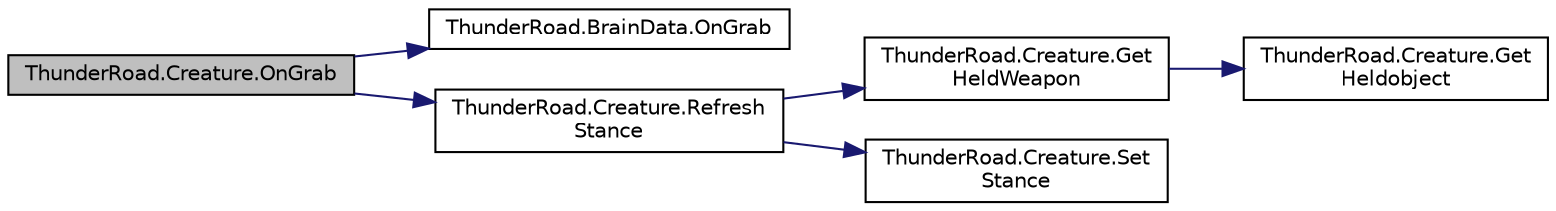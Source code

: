 digraph "ThunderRoad.Creature.OnGrab"
{
 // LATEX_PDF_SIZE
  edge [fontname="Helvetica",fontsize="10",labelfontname="Helvetica",labelfontsize="10"];
  node [fontname="Helvetica",fontsize="10",shape=record];
  rankdir="LR";
  Node1 [label="ThunderRoad.Creature.OnGrab",height=0.2,width=0.4,color="black", fillcolor="grey75", style="filled", fontcolor="black",tooltip="Called when [grab]."];
  Node1 -> Node2 [color="midnightblue",fontsize="10",style="solid",fontname="Helvetica"];
  Node2 [label="ThunderRoad.BrainData.OnGrab",height=0.2,width=0.4,color="black", fillcolor="white", style="filled",URL="$class_thunder_road_1_1_brain_data.html#a60ccb1d373f28cf74b3cd11dfcd495a7",tooltip="Called when [grab]."];
  Node1 -> Node3 [color="midnightblue",fontsize="10",style="solid",fontname="Helvetica"];
  Node3 [label="ThunderRoad.Creature.Refresh\lStance",height=0.2,width=0.4,color="black", fillcolor="white", style="filled",URL="$class_thunder_road_1_1_creature.html#a8459069890f82398cc10c17dd8761d4e",tooltip="Refreshes the stance."];
  Node3 -> Node4 [color="midnightblue",fontsize="10",style="solid",fontname="Helvetica"];
  Node4 [label="ThunderRoad.Creature.Get\lHeldWeapon",height=0.2,width=0.4,color="black", fillcolor="white", style="filled",URL="$class_thunder_road_1_1_creature.html#a790853480d9afe6be4850fe1be95427a",tooltip="Gets the held weapon."];
  Node4 -> Node5 [color="midnightblue",fontsize="10",style="solid",fontname="Helvetica"];
  Node5 [label="ThunderRoad.Creature.Get\lHeldobject",height=0.2,width=0.4,color="black", fillcolor="white", style="filled",URL="$class_thunder_road_1_1_creature.html#a494221977ba15283dc2d54acd8e9bebf",tooltip="Gets the heldobject."];
  Node3 -> Node6 [color="midnightblue",fontsize="10",style="solid",fontname="Helvetica"];
  Node6 [label="ThunderRoad.Creature.Set\lStance",height=0.2,width=0.4,color="black", fillcolor="white", style="filled",URL="$class_thunder_road_1_1_creature.html#a9fc67a23fb98ffdb85050e4b2de4cd59",tooltip="Sets the stance."];
}

